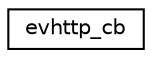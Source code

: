 digraph G
{
  edge [fontname="Helvetica",fontsize="10",labelfontname="Helvetica",labelfontsize="10"];
  node [fontname="Helvetica",fontsize="10",shape=record];
  rankdir="LR";
  Node1 [label="evhttp_cb",height=0.2,width=0.4,color="black", fillcolor="white", style="filled",URL="$structevhttp__cb.html"];
}

